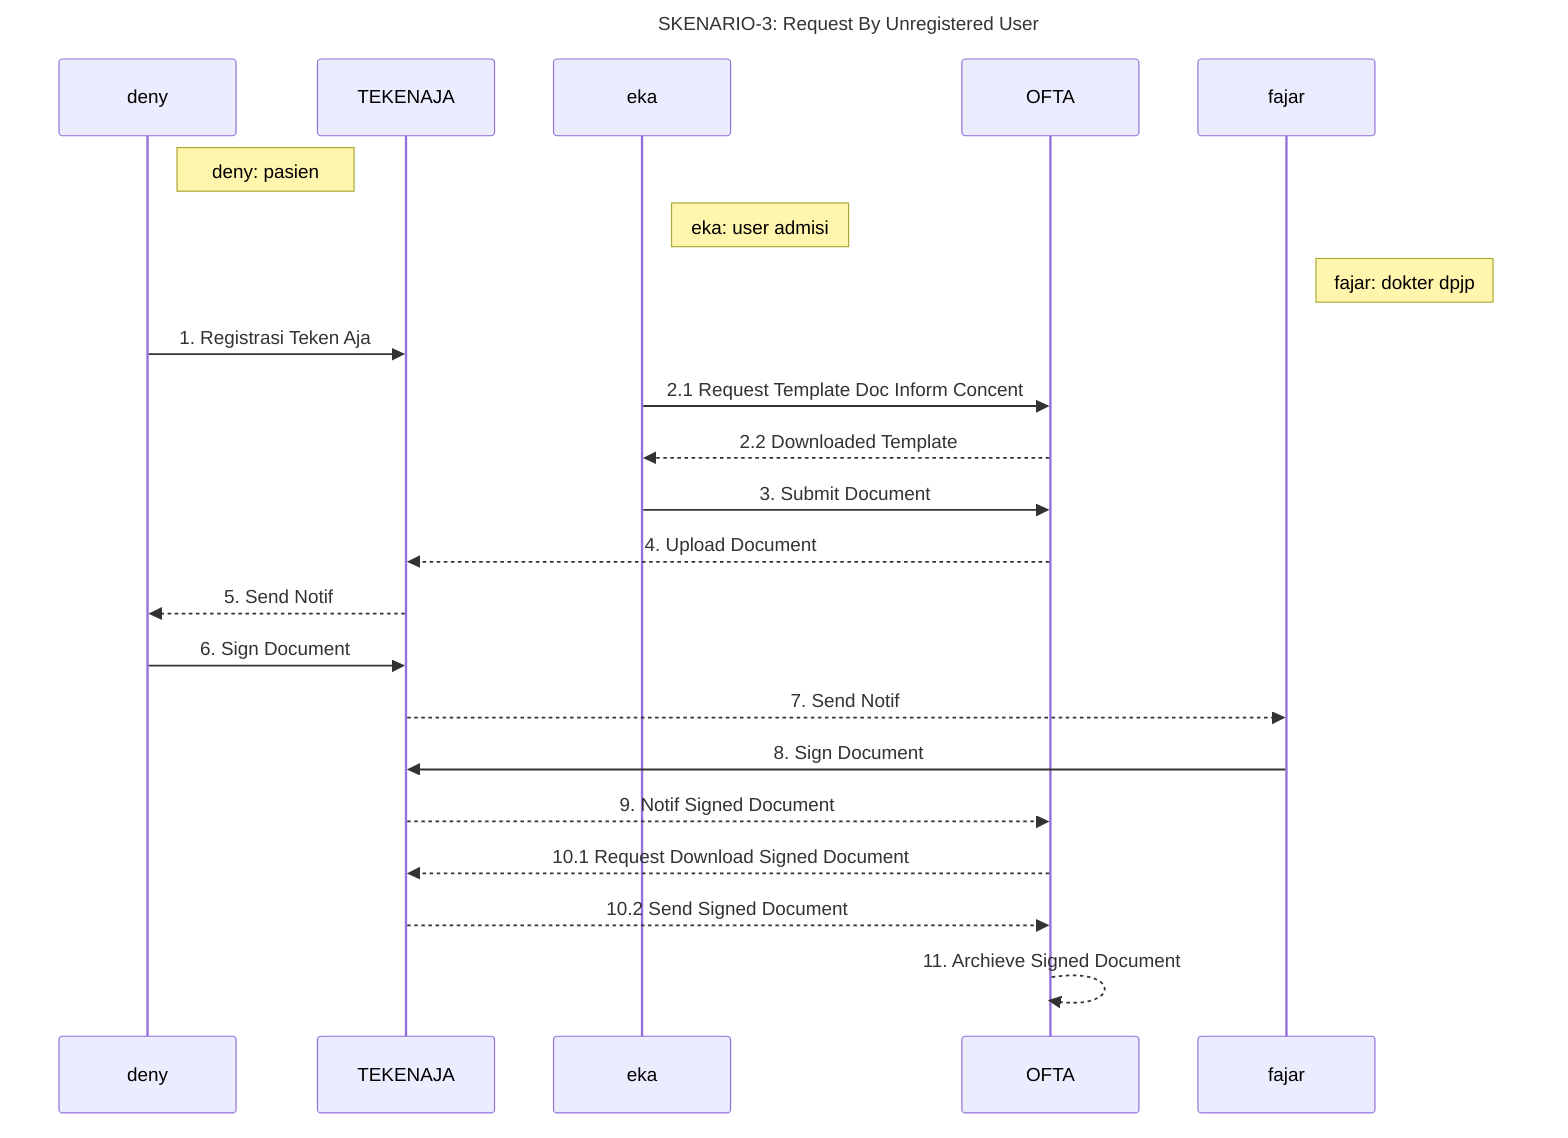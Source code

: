 sequenceDiagram
    title SKENARIO-3: Request By Unregistered User

    participant deny
    participant TEKENAJA
    participant eka
    participant OFTA
    participant fajar

    Note right of deny: deny: pasien
    Note right of eka: eka: user admisi
    Note right of fajar: fajar: dokter dpjp

    deny ->> TEKENAJA: 1. Registrasi Teken Aja
    eka ->> OFTA: 2.1 Request Template Doc Inform Concent
    OFTA -->> eka: 2.2 Downloaded Template
    eka ->> OFTA: 3. Submit Document
    OFTA -->> TEKENAJA: 4. Upload Document
    TEKENAJA -->> deny: 5. Send Notif
    deny ->> TEKENAJA: 6. Sign Document
    TEKENAJA -->> fajar: 7. Send Notif
    fajar ->> TEKENAJA: 8. Sign Document
    TEKENAJA -->> OFTA: 9. Notif Signed Document
    OFTA -->> TEKENAJA: 10.1 Request Download Signed Document
    TEKENAJA -->> OFTA: 10.2 Send Signed Document
    OFTA -->> OFTA: 11. Archieve Signed Document
